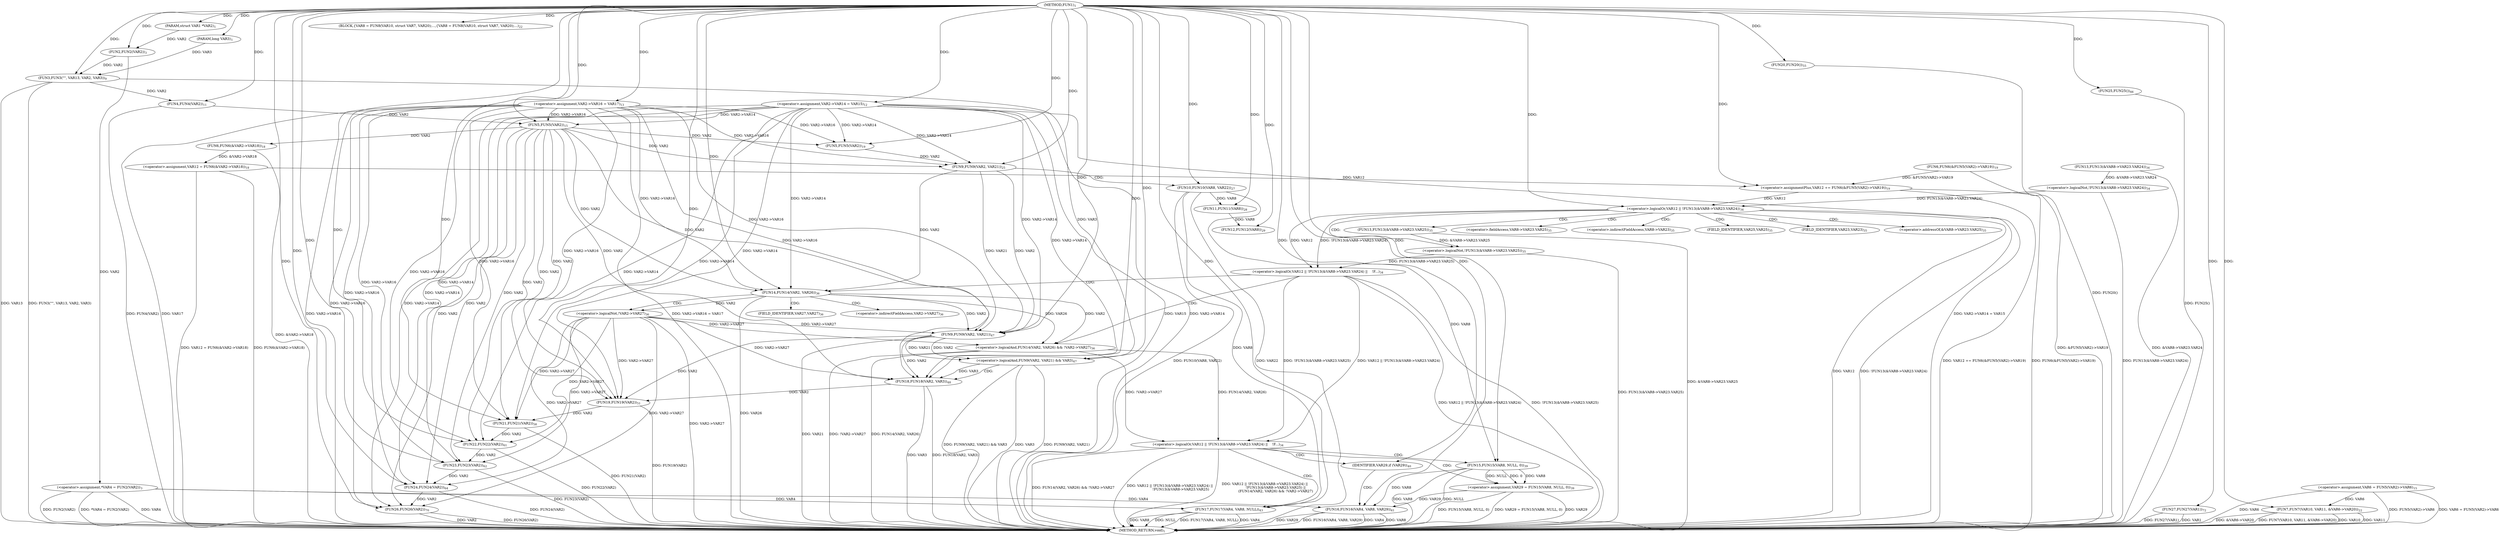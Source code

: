 digraph "FUN1" {  
"8" [label = <(METHOD,FUN1)<SUB>1</SUB>> ]
"159" [label = <(METHOD_RETURN,void)<SUB>1</SUB>> ]
"9" [label = <(PARAM,struct VAR1 *VAR2)<SUB>1</SUB>> ]
"10" [label = <(PARAM,long VAR3)<SUB>1</SUB>> ]
"13" [label = <(&lt;operator&gt;.assignment,*VAR4 = FUN2(VAR2))<SUB>3</SUB>> ]
"22" [label = <(FUN3,FUN3(&quot;&quot;, VAR13, VAR2, VAR3))<SUB>9</SUB>> ]
"27" [label = <(FUN4,FUN4(VAR2))<SUB>11</SUB>> ]
"29" [label = <(&lt;operator&gt;.assignment,VAR2-&gt;VAR14 = VAR15)<SUB>12</SUB>> ]
"34" [label = <(&lt;operator&gt;.assignment,VAR2-&gt;VAR16 = VAR17)<SUB>13</SUB>> ]
"39" [label = <(&lt;operator&gt;.assignment,VAR6 = FUN5(VAR2)-&gt;VAR6)<SUB>15</SUB>> ]
"45" [label = <(&lt;operator&gt;.assignment,VAR12 = FUN6(&amp;VAR2-&gt;VAR18))<SUB>18</SUB>> ]
"52" [label = <(&lt;operator&gt;.assignmentPlus,VAR12 += FUN6(&amp;FUN5(VAR2)-&gt;VAR19))<SUB>19</SUB>> ]
"60" [label = <(FUN7,FUN7(VAR10, VAR11, &amp;VAR6-&gt;VAR20))<SUB>22</SUB>> ]
"67" [label = <(BLOCK,{
		VAR8 = FUN8(VAR10, struct VAR7, VAR20);

		...,{
		VAR8 = FUN8(VAR10, struct VAR7, VAR20);

		...)<SUB>22</SUB>> ]
"143" [label = <(FUN19,FUN19(VAR2))<SUB>51</SUB>> ]
"145" [label = <(FUN20,FUN20())<SUB>55</SUB>> ]
"146" [label = <(FUN21,FUN21(VAR2))<SUB>58</SUB>> ]
"148" [label = <(FUN22,FUN22(VAR2))<SUB>61</SUB>> ]
"150" [label = <(FUN23,FUN23(VAR2))<SUB>62</SUB>> ]
"152" [label = <(FUN24,FUN24(VAR2))<SUB>64</SUB>> ]
"154" [label = <(FUN25,FUN25())<SUB>66</SUB>> ]
"155" [label = <(FUN26,FUN26(VAR2))<SUB>70</SUB>> ]
"157" [label = <(FUN27,FUN27(VAR1))<SUB>72</SUB>> ]
"134" [label = <(&lt;operator&gt;.logicalAnd,FUN9(VAR2, VAR21) &amp;&amp; VAR3)<SUB>47</SUB>> ]
"15" [label = <(FUN2,FUN2(VAR2))<SUB>3</SUB>> ]
"47" [label = <(FUN6,FUN6(&amp;VAR2-&gt;VAR18))<SUB>18</SUB>> ]
"54" [label = <(FUN6,FUN6(&amp;FUN5(VAR2)-&gt;VAR19))<SUB>19</SUB>> ]
"69" [label = <(FUN9,FUN9(VAR2, VAR21))<SUB>25</SUB>> ]
"84" [label = <(&lt;operator&gt;.logicalOr,VAR12 || !FUN13(&amp;VAR8-&gt;VAR23.VAR24) ||
		    !F...)<SUB>34</SUB>> ]
"140" [label = <(FUN18,FUN18(VAR2, VAR3))<SUB>48</SUB>> ]
"42" [label = <(FUN5,FUN5(VAR2))<SUB>15</SUB>> ]
"114" [label = <(&lt;operator&gt;.assignment,VAR29 = FUN15(VAR8, NULL, 0))<SUB>39</SUB>> ]
"135" [label = <(FUN9,FUN9(VAR2, VAR21))<SUB>47</SUB>> ]
"74" [label = <(FUN10,FUN10(VAR8, VAR22))<SUB>27</SUB>> ]
"85" [label = <(&lt;operator&gt;.logicalOr,VAR12 || !FUN13(&amp;VAR8-&gt;VAR23.VAR24) ||
		    !F...)<SUB>34</SUB>> ]
"104" [label = <(&lt;operator&gt;.logicalAnd,FUN14(VAR2, VAR26) &amp;&amp; !VAR2-&gt;VAR27)<SUB>36</SUB>> ]
"121" [label = <(IDENTIFIER,VAR29,if (VAR29))<SUB>40</SUB>> ]
"129" [label = <(FUN17,FUN17(VAR4, VAR8, NULL))<SUB>43</SUB>> ]
"57" [label = <(FUN5,FUN5(VAR2))<SUB>19</SUB>> ]
"78" [label = <(FUN11,FUN11(VAR8))<SUB>28</SUB>> ]
"80" [label = <(FUN12,FUN12(VAR8))<SUB>29</SUB>> ]
"86" [label = <(&lt;operator&gt;.logicalOr,VAR12 || !FUN13(&amp;VAR8-&gt;VAR23.VAR24))<SUB>34</SUB>> ]
"96" [label = <(&lt;operator&gt;.logicalNot,!FUN13(&amp;VAR8-&gt;VAR23.VAR25))<SUB>35</SUB>> ]
"105" [label = <(FUN14,FUN14(VAR2, VAR26))<SUB>36</SUB>> ]
"108" [label = <(&lt;operator&gt;.logicalNot,!VAR2-&gt;VAR27)<SUB>36</SUB>> ]
"116" [label = <(FUN15,FUN15(VAR8, NULL, 0))<SUB>39</SUB>> ]
"123" [label = <(FUN16,FUN16(VAR4, VAR8, VAR29))<SUB>41</SUB>> ]
"88" [label = <(&lt;operator&gt;.logicalNot,!FUN13(&amp;VAR8-&gt;VAR23.VAR24))<SUB>34</SUB>> ]
"97" [label = <(FUN13,FUN13(&amp;VAR8-&gt;VAR23.VAR25))<SUB>35</SUB>> ]
"89" [label = <(FUN13,FUN13(&amp;VAR8-&gt;VAR23.VAR24))<SUB>34</SUB>> ]
"109" [label = <(&lt;operator&gt;.indirectFieldAccess,VAR2-&gt;VAR27)<SUB>36</SUB>> ]
"98" [label = <(&lt;operator&gt;.addressOf,&amp;VAR8-&gt;VAR23.VAR25)<SUB>35</SUB>> ]
"111" [label = <(FIELD_IDENTIFIER,VAR27,VAR27)<SUB>36</SUB>> ]
"99" [label = <(&lt;operator&gt;.fieldAccess,VAR8-&gt;VAR23.VAR25)<SUB>35</SUB>> ]
"100" [label = <(&lt;operator&gt;.indirectFieldAccess,VAR8-&gt;VAR23)<SUB>35</SUB>> ]
"103" [label = <(FIELD_IDENTIFIER,VAR25,VAR25)<SUB>35</SUB>> ]
"102" [label = <(FIELD_IDENTIFIER,VAR23,VAR23)<SUB>35</SUB>> ]
  "13" -> "159"  [ label = "DDG: VAR4"] 
  "13" -> "159"  [ label = "DDG: FUN2(VAR2)"] 
  "13" -> "159"  [ label = "DDG: *VAR4 = FUN2(VAR2)"] 
  "22" -> "159"  [ label = "DDG: FUN3(&quot;&quot;, VAR13, VAR2, VAR3)"] 
  "27" -> "159"  [ label = "DDG: FUN4(VAR2)"] 
  "29" -> "159"  [ label = "DDG: VAR2-&gt;VAR14"] 
  "29" -> "159"  [ label = "DDG: VAR2-&gt;VAR14 = VAR15"] 
  "34" -> "159"  [ label = "DDG: VAR2-&gt;VAR16"] 
  "34" -> "159"  [ label = "DDG: VAR2-&gt;VAR16 = VAR17"] 
  "39" -> "159"  [ label = "DDG: VAR6"] 
  "39" -> "159"  [ label = "DDG: FUN5(VAR2)-&gt;VAR6"] 
  "39" -> "159"  [ label = "DDG: VAR6 = FUN5(VAR2)-&gt;VAR6"] 
  "47" -> "159"  [ label = "DDG: &amp;VAR2-&gt;VAR18"] 
  "45" -> "159"  [ label = "DDG: FUN6(&amp;VAR2-&gt;VAR18)"] 
  "45" -> "159"  [ label = "DDG: VAR12 = FUN6(&amp;VAR2-&gt;VAR18)"] 
  "54" -> "159"  [ label = "DDG: &amp;FUN5(VAR2)-&gt;VAR19"] 
  "52" -> "159"  [ label = "DDG: FUN6(&amp;FUN5(VAR2)-&gt;VAR19)"] 
  "52" -> "159"  [ label = "DDG: VAR12 += FUN6(&amp;FUN5(VAR2)-&gt;VAR19)"] 
  "60" -> "159"  [ label = "DDG: VAR10"] 
  "60" -> "159"  [ label = "DDG: VAR11"] 
  "60" -> "159"  [ label = "DDG: &amp;VAR6-&gt;VAR20"] 
  "60" -> "159"  [ label = "DDG: FUN7(VAR10, VAR11, &amp;VAR6-&gt;VAR20)"] 
  "74" -> "159"  [ label = "DDG: FUN10(VAR8, VAR22)"] 
  "86" -> "159"  [ label = "DDG: VAR12"] 
  "89" -> "159"  [ label = "DDG: &amp;VAR8-&gt;VAR23.VAR24"] 
  "88" -> "159"  [ label = "DDG: FUN13(&amp;VAR8-&gt;VAR23.VAR24)"] 
  "86" -> "159"  [ label = "DDG: !FUN13(&amp;VAR8-&gt;VAR23.VAR24)"] 
  "85" -> "159"  [ label = "DDG: VAR12 || !FUN13(&amp;VAR8-&gt;VAR23.VAR24)"] 
  "97" -> "159"  [ label = "DDG: &amp;VAR8-&gt;VAR23.VAR25"] 
  "96" -> "159"  [ label = "DDG: FUN13(&amp;VAR8-&gt;VAR23.VAR25)"] 
  "85" -> "159"  [ label = "DDG: !FUN13(&amp;VAR8-&gt;VAR23.VAR25)"] 
  "84" -> "159"  [ label = "DDG: VAR12 || !FUN13(&amp;VAR8-&gt;VAR23.VAR24) ||
		    !FUN13(&amp;VAR8-&gt;VAR23.VAR25)"] 
  "104" -> "159"  [ label = "DDG: FUN14(VAR2, VAR26)"] 
  "108" -> "159"  [ label = "DDG: VAR2-&gt;VAR27"] 
  "104" -> "159"  [ label = "DDG: !VAR2-&gt;VAR27"] 
  "84" -> "159"  [ label = "DDG: FUN14(VAR2, VAR26) &amp;&amp; !VAR2-&gt;VAR27"] 
  "84" -> "159"  [ label = "DDG: VAR12 || !FUN13(&amp;VAR8-&gt;VAR23.VAR24) ||
		    !FUN13(&amp;VAR8-&gt;VAR23.VAR25) ||
		    (FUN14(VAR2, VAR26) &amp;&amp; !VAR2-&gt;VAR27)"] 
  "129" -> "159"  [ label = "DDG: VAR4"] 
  "129" -> "159"  [ label = "DDG: VAR8"] 
  "129" -> "159"  [ label = "DDG: NULL"] 
  "129" -> "159"  [ label = "DDG: FUN17(VAR4, VAR8, NULL)"] 
  "114" -> "159"  [ label = "DDG: VAR29"] 
  "116" -> "159"  [ label = "DDG: VAR8"] 
  "116" -> "159"  [ label = "DDG: NULL"] 
  "114" -> "159"  [ label = "DDG: FUN15(VAR8, NULL, 0)"] 
  "114" -> "159"  [ label = "DDG: VAR29 = FUN15(VAR8, NULL, 0)"] 
  "123" -> "159"  [ label = "DDG: VAR4"] 
  "123" -> "159"  [ label = "DDG: VAR8"] 
  "123" -> "159"  [ label = "DDG: VAR29"] 
  "123" -> "159"  [ label = "DDG: FUN16(VAR4, VAR8, VAR29)"] 
  "135" -> "159"  [ label = "DDG: VAR21"] 
  "134" -> "159"  [ label = "DDG: FUN9(VAR2, VAR21)"] 
  "134" -> "159"  [ label = "DDG: VAR3"] 
  "134" -> "159"  [ label = "DDG: FUN9(VAR2, VAR21) &amp;&amp; VAR3"] 
  "140" -> "159"  [ label = "DDG: VAR3"] 
  "140" -> "159"  [ label = "DDG: FUN18(VAR2, VAR3)"] 
  "143" -> "159"  [ label = "DDG: FUN19(VAR2)"] 
  "145" -> "159"  [ label = "DDG: FUN20()"] 
  "146" -> "159"  [ label = "DDG: FUN21(VAR2)"] 
  "148" -> "159"  [ label = "DDG: FUN22(VAR2)"] 
  "150" -> "159"  [ label = "DDG: FUN23(VAR2)"] 
  "152" -> "159"  [ label = "DDG: FUN24(VAR2)"] 
  "154" -> "159"  [ label = "DDG: FUN25()"] 
  "155" -> "159"  [ label = "DDG: VAR2"] 
  "155" -> "159"  [ label = "DDG: FUN26(VAR2)"] 
  "157" -> "159"  [ label = "DDG: FUN27(VAR1)"] 
  "34" -> "159"  [ label = "DDG: VAR17"] 
  "29" -> "159"  [ label = "DDG: VAR15"] 
  "74" -> "159"  [ label = "DDG: VAR22"] 
  "22" -> "159"  [ label = "DDG: VAR13"] 
  "105" -> "159"  [ label = "DDG: VAR26"] 
  "157" -> "159"  [ label = "DDG: VAR1"] 
  "8" -> "9"  [ label = "DDG: "] 
  "8" -> "10"  [ label = "DDG: "] 
  "15" -> "13"  [ label = "DDG: VAR2"] 
  "8" -> "29"  [ label = "DDG: "] 
  "8" -> "34"  [ label = "DDG: "] 
  "47" -> "45"  [ label = "DDG: &amp;VAR2-&gt;VAR18"] 
  "54" -> "52"  [ label = "DDG: &amp;FUN5(VAR2)-&gt;VAR19"] 
  "8" -> "67"  [ label = "DDG: "] 
  "8" -> "145"  [ label = "DDG: "] 
  "8" -> "154"  [ label = "DDG: "] 
  "8" -> "22"  [ label = "DDG: "] 
  "15" -> "22"  [ label = "DDG: VAR2"] 
  "10" -> "22"  [ label = "DDG: VAR3"] 
  "22" -> "27"  [ label = "DDG: VAR2"] 
  "8" -> "27"  [ label = "DDG: "] 
  "45" -> "52"  [ label = "DDG: VAR12"] 
  "8" -> "52"  [ label = "DDG: "] 
  "8" -> "60"  [ label = "DDG: "] 
  "39" -> "60"  [ label = "DDG: VAR6"] 
  "29" -> "143"  [ label = "DDG: VAR2-&gt;VAR14"] 
  "34" -> "143"  [ label = "DDG: VAR2-&gt;VAR16"] 
  "108" -> "143"  [ label = "DDG: VAR2-&gt;VAR27"] 
  "135" -> "143"  [ label = "DDG: VAR2"] 
  "140" -> "143"  [ label = "DDG: VAR2"] 
  "8" -> "143"  [ label = "DDG: "] 
  "42" -> "143"  [ label = "DDG: VAR2"] 
  "29" -> "146"  [ label = "DDG: VAR2-&gt;VAR14"] 
  "34" -> "146"  [ label = "DDG: VAR2-&gt;VAR16"] 
  "108" -> "146"  [ label = "DDG: VAR2-&gt;VAR27"] 
  "143" -> "146"  [ label = "DDG: VAR2"] 
  "8" -> "146"  [ label = "DDG: "] 
  "42" -> "146"  [ label = "DDG: VAR2"] 
  "29" -> "148"  [ label = "DDG: VAR2-&gt;VAR14"] 
  "34" -> "148"  [ label = "DDG: VAR2-&gt;VAR16"] 
  "108" -> "148"  [ label = "DDG: VAR2-&gt;VAR27"] 
  "146" -> "148"  [ label = "DDG: VAR2"] 
  "8" -> "148"  [ label = "DDG: "] 
  "42" -> "148"  [ label = "DDG: VAR2"] 
  "29" -> "150"  [ label = "DDG: VAR2-&gt;VAR14"] 
  "34" -> "150"  [ label = "DDG: VAR2-&gt;VAR16"] 
  "108" -> "150"  [ label = "DDG: VAR2-&gt;VAR27"] 
  "148" -> "150"  [ label = "DDG: VAR2"] 
  "8" -> "150"  [ label = "DDG: "] 
  "42" -> "150"  [ label = "DDG: VAR2"] 
  "29" -> "152"  [ label = "DDG: VAR2-&gt;VAR14"] 
  "34" -> "152"  [ label = "DDG: VAR2-&gt;VAR16"] 
  "108" -> "152"  [ label = "DDG: VAR2-&gt;VAR27"] 
  "150" -> "152"  [ label = "DDG: VAR2"] 
  "8" -> "152"  [ label = "DDG: "] 
  "42" -> "152"  [ label = "DDG: VAR2"] 
  "29" -> "155"  [ label = "DDG: VAR2-&gt;VAR14"] 
  "34" -> "155"  [ label = "DDG: VAR2-&gt;VAR16"] 
  "108" -> "155"  [ label = "DDG: VAR2-&gt;VAR27"] 
  "152" -> "155"  [ label = "DDG: VAR2"] 
  "8" -> "155"  [ label = "DDG: "] 
  "42" -> "155"  [ label = "DDG: VAR2"] 
  "8" -> "157"  [ label = "DDG: "] 
  "9" -> "15"  [ label = "DDG: VAR2"] 
  "8" -> "15"  [ label = "DDG: "] 
  "42" -> "47"  [ label = "DDG: VAR2"] 
  "135" -> "134"  [ label = "DDG: VAR2"] 
  "135" -> "134"  [ label = "DDG: VAR21"] 
  "22" -> "134"  [ label = "DDG: VAR3"] 
  "8" -> "134"  [ label = "DDG: "] 
  "27" -> "42"  [ label = "DDG: VAR2"] 
  "29" -> "42"  [ label = "DDG: VAR2-&gt;VAR14"] 
  "34" -> "42"  [ label = "DDG: VAR2-&gt;VAR16"] 
  "8" -> "42"  [ label = "DDG: "] 
  "29" -> "69"  [ label = "DDG: VAR2-&gt;VAR14"] 
  "34" -> "69"  [ label = "DDG: VAR2-&gt;VAR16"] 
  "57" -> "69"  [ label = "DDG: VAR2"] 
  "8" -> "69"  [ label = "DDG: "] 
  "42" -> "69"  [ label = "DDG: VAR2"] 
  "85" -> "84"  [ label = "DDG: VAR12 || !FUN13(&amp;VAR8-&gt;VAR23.VAR24)"] 
  "85" -> "84"  [ label = "DDG: !FUN13(&amp;VAR8-&gt;VAR23.VAR25)"] 
  "104" -> "84"  [ label = "DDG: FUN14(VAR2, VAR26)"] 
  "104" -> "84"  [ label = "DDG: !VAR2-&gt;VAR27"] 
  "116" -> "114"  [ label = "DDG: VAR8"] 
  "116" -> "114"  [ label = "DDG: NULL"] 
  "116" -> "114"  [ label = "DDG: 0"] 
  "29" -> "135"  [ label = "DDG: VAR2-&gt;VAR14"] 
  "34" -> "135"  [ label = "DDG: VAR2-&gt;VAR16"] 
  "69" -> "135"  [ label = "DDG: VAR2"] 
  "105" -> "135"  [ label = "DDG: VAR2"] 
  "108" -> "135"  [ label = "DDG: VAR2-&gt;VAR27"] 
  "8" -> "135"  [ label = "DDG: "] 
  "42" -> "135"  [ label = "DDG: VAR2"] 
  "69" -> "135"  [ label = "DDG: VAR21"] 
  "29" -> "140"  [ label = "DDG: VAR2-&gt;VAR14"] 
  "34" -> "140"  [ label = "DDG: VAR2-&gt;VAR16"] 
  "108" -> "140"  [ label = "DDG: VAR2-&gt;VAR27"] 
  "135" -> "140"  [ label = "DDG: VAR2"] 
  "8" -> "140"  [ label = "DDG: "] 
  "42" -> "140"  [ label = "DDG: VAR2"] 
  "134" -> "140"  [ label = "DDG: VAR3"] 
  "86" -> "85"  [ label = "DDG: VAR12"] 
  "86" -> "85"  [ label = "DDG: !FUN13(&amp;VAR8-&gt;VAR23.VAR24)"] 
  "96" -> "85"  [ label = "DDG: FUN13(&amp;VAR8-&gt;VAR23.VAR25)"] 
  "105" -> "104"  [ label = "DDG: VAR2"] 
  "105" -> "104"  [ label = "DDG: VAR26"] 
  "108" -> "104"  [ label = "DDG: VAR2-&gt;VAR27"] 
  "8" -> "121"  [ label = "DDG: "] 
  "29" -> "57"  [ label = "DDG: VAR2-&gt;VAR14"] 
  "34" -> "57"  [ label = "DDG: VAR2-&gt;VAR16"] 
  "42" -> "57"  [ label = "DDG: VAR2"] 
  "8" -> "57"  [ label = "DDG: "] 
  "8" -> "74"  [ label = "DDG: "] 
  "52" -> "86"  [ label = "DDG: VAR12"] 
  "8" -> "86"  [ label = "DDG: "] 
  "88" -> "86"  [ label = "DDG: FUN13(&amp;VAR8-&gt;VAR23.VAR24)"] 
  "97" -> "96"  [ label = "DDG: &amp;VAR8-&gt;VAR23.VAR25"] 
  "29" -> "105"  [ label = "DDG: VAR2-&gt;VAR14"] 
  "34" -> "105"  [ label = "DDG: VAR2-&gt;VAR16"] 
  "69" -> "105"  [ label = "DDG: VAR2"] 
  "8" -> "105"  [ label = "DDG: "] 
  "42" -> "105"  [ label = "DDG: VAR2"] 
  "105" -> "108"  [ label = "DDG: VAR2"] 
  "74" -> "116"  [ label = "DDG: VAR8"] 
  "8" -> "116"  [ label = "DDG: "] 
  "13" -> "129"  [ label = "DDG: VAR4"] 
  "8" -> "129"  [ label = "DDG: "] 
  "74" -> "129"  [ label = "DDG: VAR8"] 
  "74" -> "78"  [ label = "DDG: VAR8"] 
  "8" -> "78"  [ label = "DDG: "] 
  "78" -> "80"  [ label = "DDG: VAR8"] 
  "8" -> "80"  [ label = "DDG: "] 
  "89" -> "88"  [ label = "DDG: &amp;VAR8-&gt;VAR23.VAR24"] 
  "13" -> "123"  [ label = "DDG: VAR4"] 
  "8" -> "123"  [ label = "DDG: "] 
  "116" -> "123"  [ label = "DDG: VAR8"] 
  "114" -> "123"  [ label = "DDG: VAR29"] 
  "134" -> "140"  [ label = "CDG: "] 
  "69" -> "74"  [ label = "CDG: "] 
  "84" -> "116"  [ label = "CDG: "] 
  "84" -> "114"  [ label = "CDG: "] 
  "84" -> "121"  [ label = "CDG: "] 
  "84" -> "129"  [ label = "CDG: "] 
  "85" -> "105"  [ label = "CDG: "] 
  "85" -> "104"  [ label = "CDG: "] 
  "86" -> "96"  [ label = "CDG: "] 
  "86" -> "98"  [ label = "CDG: "] 
  "86" -> "99"  [ label = "CDG: "] 
  "86" -> "100"  [ label = "CDG: "] 
  "86" -> "102"  [ label = "CDG: "] 
  "86" -> "103"  [ label = "CDG: "] 
  "86" -> "97"  [ label = "CDG: "] 
  "105" -> "108"  [ label = "CDG: "] 
  "105" -> "111"  [ label = "CDG: "] 
  "105" -> "109"  [ label = "CDG: "] 
  "121" -> "123"  [ label = "CDG: "] 
}

